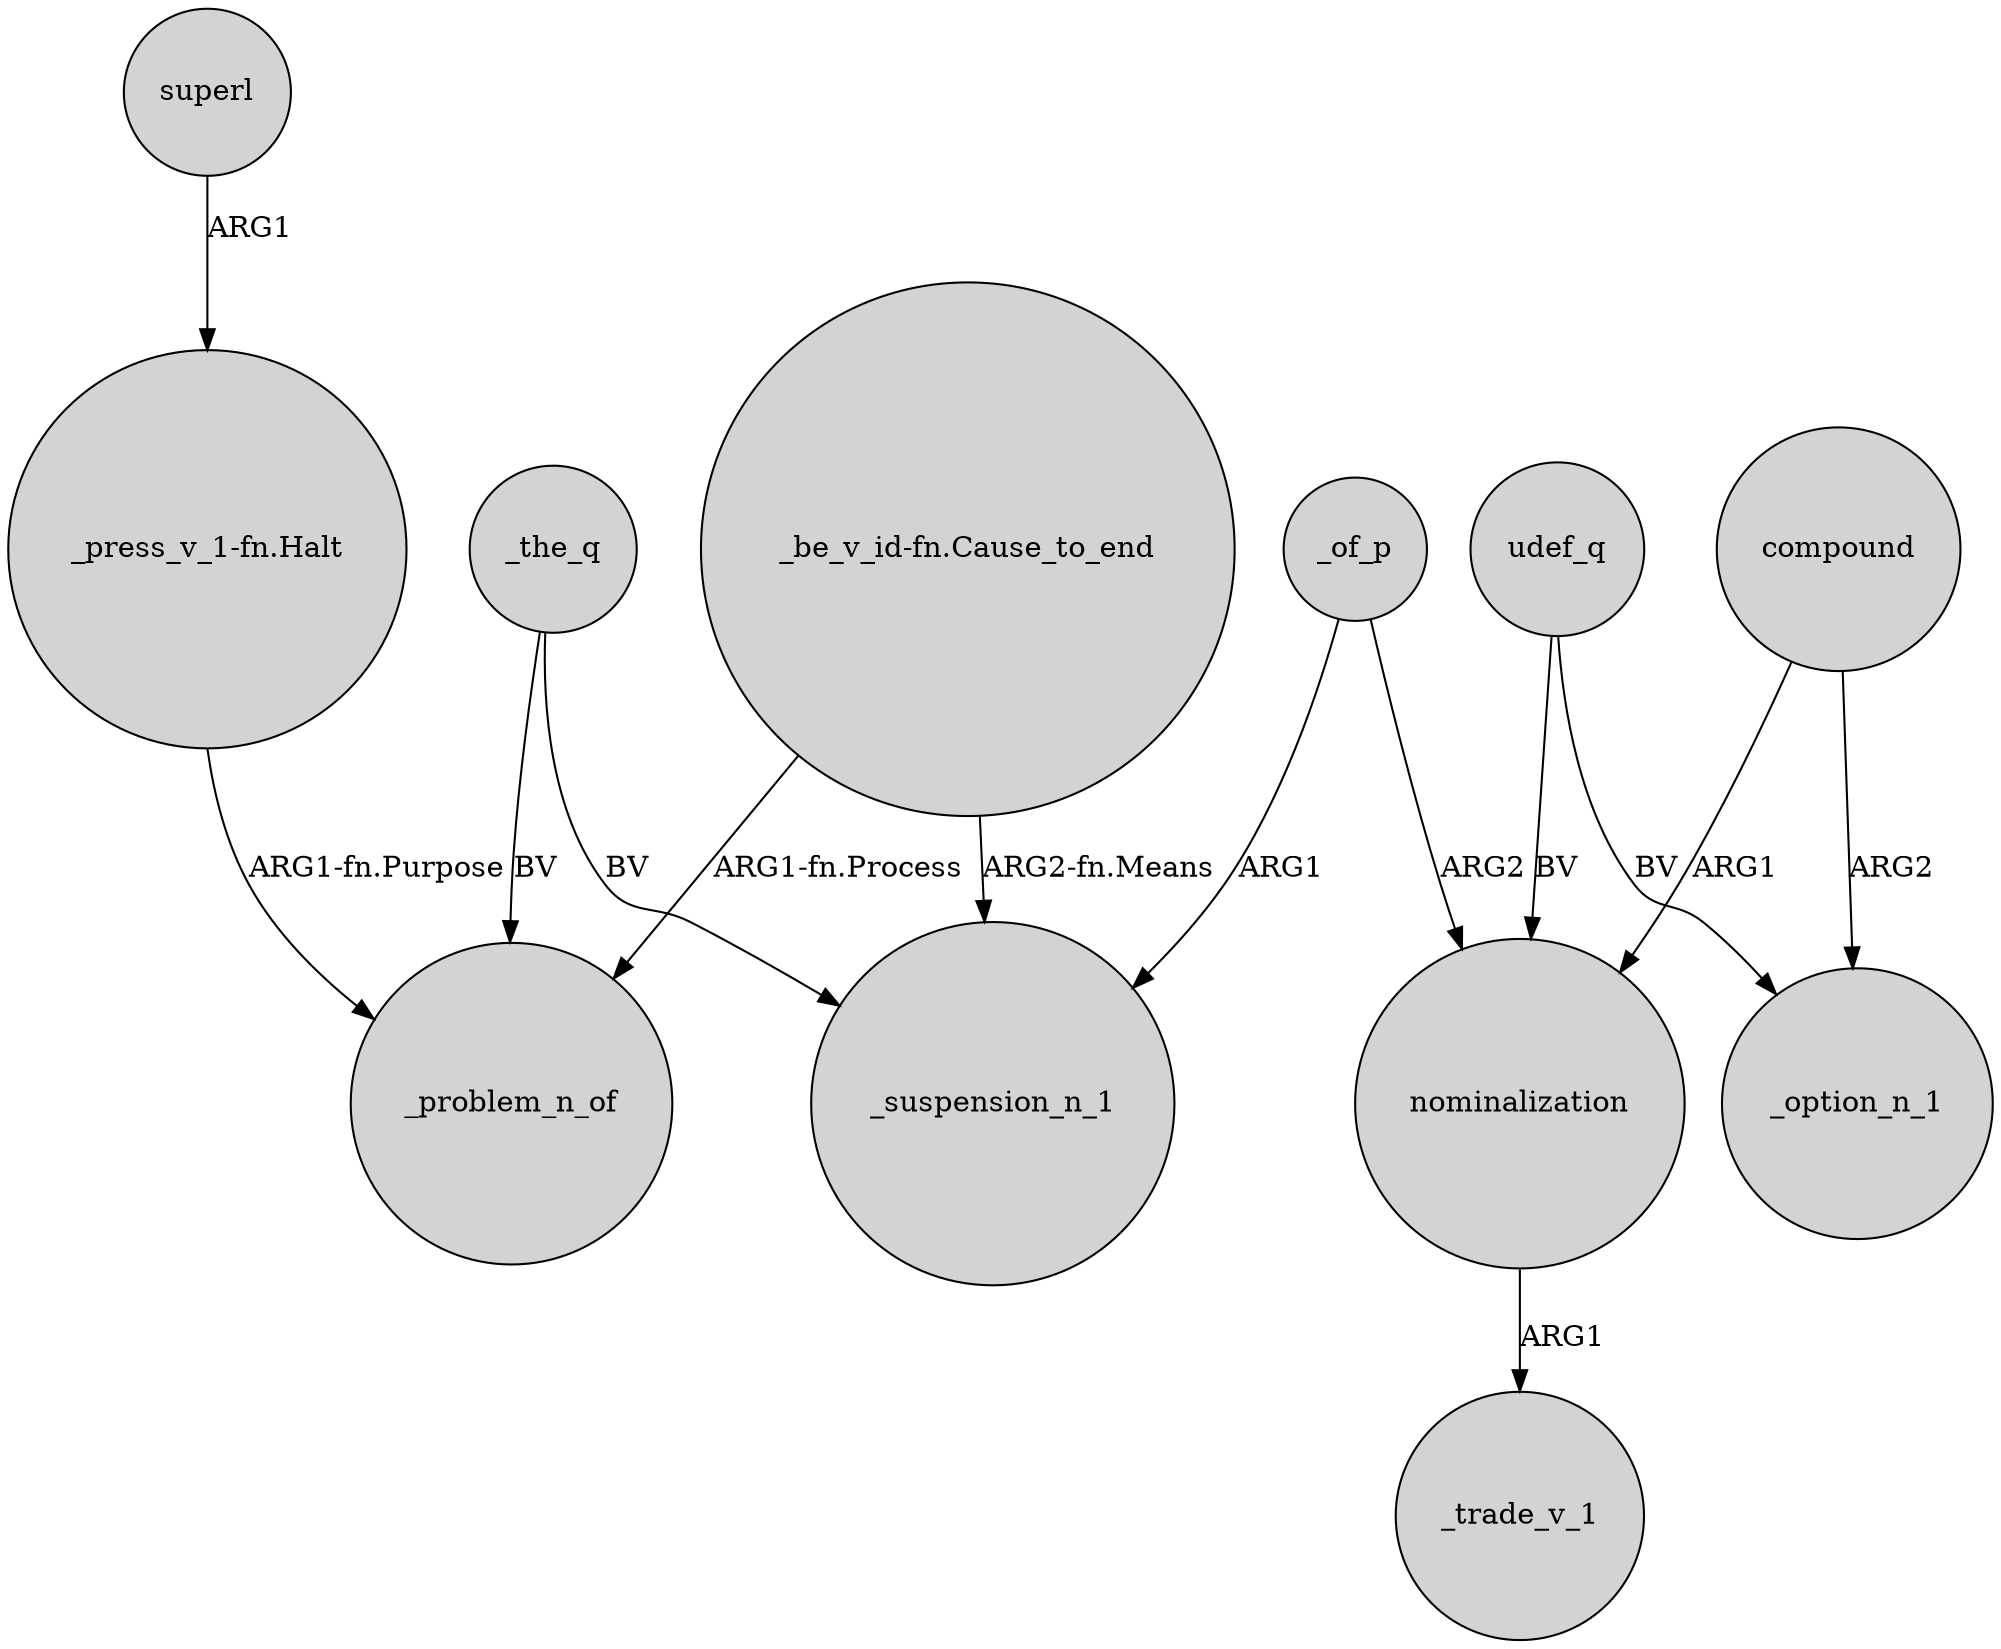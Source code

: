 digraph {
	node [shape=circle style=filled]
	_the_q -> _problem_n_of [label=BV]
	"_be_v_id-fn.Cause_to_end" -> _suspension_n_1 [label="ARG2-fn.Means"]
	superl -> "_press_v_1-fn.Halt" [label=ARG1]
	_of_p -> _suspension_n_1 [label=ARG1]
	_the_q -> _suspension_n_1 [label=BV]
	"_press_v_1-fn.Halt" -> _problem_n_of [label="ARG1-fn.Purpose"]
	"_be_v_id-fn.Cause_to_end" -> _problem_n_of [label="ARG1-fn.Process"]
	_of_p -> nominalization [label=ARG2]
	compound -> nominalization [label=ARG1]
	nominalization -> _trade_v_1 [label=ARG1]
	compound -> _option_n_1 [label=ARG2]
	udef_q -> _option_n_1 [label=BV]
	udef_q -> nominalization [label=BV]
}
